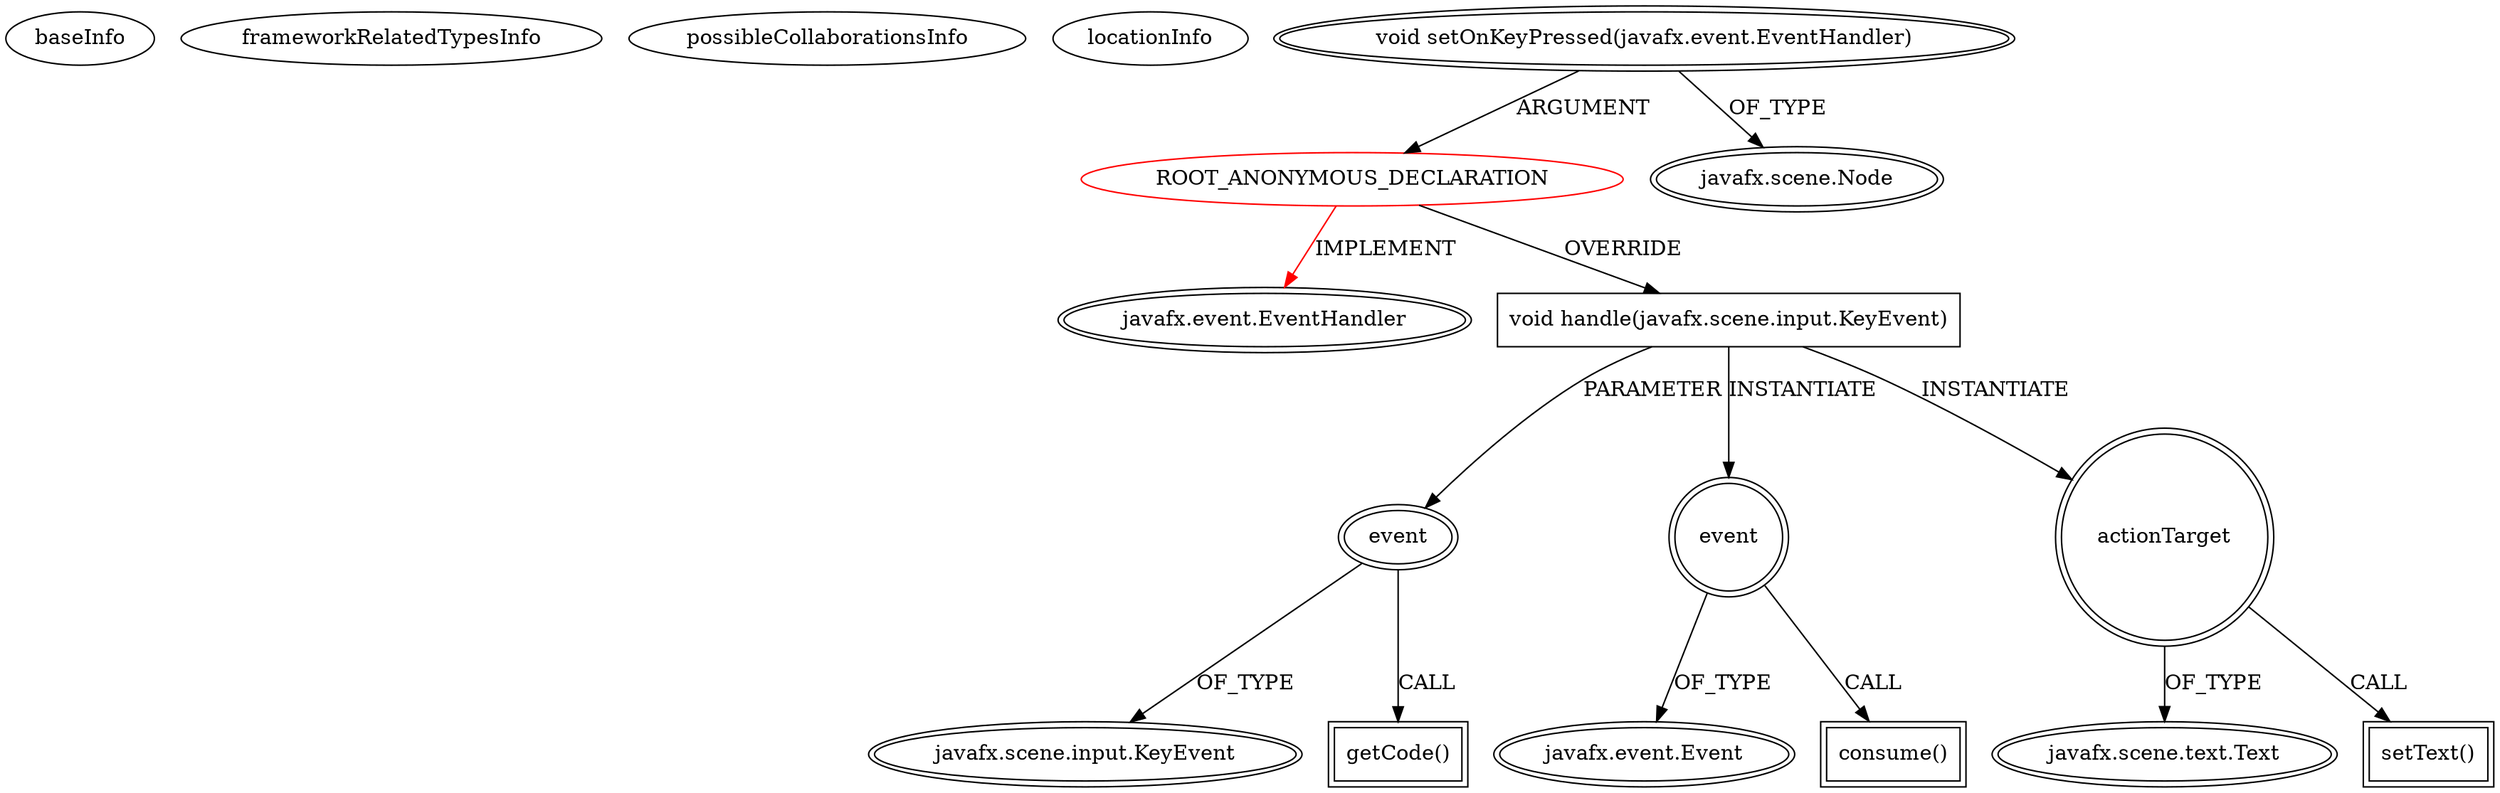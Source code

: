 digraph {
baseInfo[graphId=4188,category="extension_graph",isAnonymous=true,possibleRelation=false]
frameworkRelatedTypesInfo[0="javafx.event.EventHandler"]
possibleCollaborationsInfo[]
locationInfo[projectName="simonsimonsimonsimonsimon-goserver",filePath="/simonsimonsimonsimonsimon-goserver/goserver-master/GoCS/src/spielplatz/JavaFXExample.java",contextSignature="void start(javafx.stage.Stage)",graphId="4188"]
0[label="ROOT_ANONYMOUS_DECLARATION",vertexType="ROOT_ANONYMOUS_DECLARATION",isFrameworkType=false,color=red]
1[label="javafx.event.EventHandler",vertexType="FRAMEWORK_INTERFACE_TYPE",isFrameworkType=true,peripheries=2]
2[label="void setOnKeyPressed(javafx.event.EventHandler)",vertexType="OUTSIDE_CALL",isFrameworkType=true,peripheries=2]
3[label="javafx.scene.Node",vertexType="FRAMEWORK_CLASS_TYPE",isFrameworkType=true,peripheries=2]
4[label="void handle(javafx.scene.input.KeyEvent)",vertexType="OVERRIDING_METHOD_DECLARATION",isFrameworkType=false,shape=box]
5[label="event",vertexType="PARAMETER_DECLARATION",isFrameworkType=true,peripheries=2]
6[label="javafx.scene.input.KeyEvent",vertexType="FRAMEWORK_CLASS_TYPE",isFrameworkType=true,peripheries=2]
8[label="getCode()",vertexType="INSIDE_CALL",isFrameworkType=true,peripheries=2,shape=box]
9[label="event",vertexType="VARIABLE_EXPRESION",isFrameworkType=true,peripheries=2,shape=circle]
11[label="javafx.event.Event",vertexType="FRAMEWORK_CLASS_TYPE",isFrameworkType=true,peripheries=2]
10[label="consume()",vertexType="INSIDE_CALL",isFrameworkType=true,peripheries=2,shape=box]
12[label="actionTarget",vertexType="VARIABLE_EXPRESION",isFrameworkType=true,peripheries=2,shape=circle]
14[label="javafx.scene.text.Text",vertexType="FRAMEWORK_CLASS_TYPE",isFrameworkType=true,peripheries=2]
13[label="setText()",vertexType="INSIDE_CALL",isFrameworkType=true,peripheries=2,shape=box]
0->1[label="IMPLEMENT",color=red]
2->0[label="ARGUMENT"]
2->3[label="OF_TYPE"]
0->4[label="OVERRIDE"]
5->6[label="OF_TYPE"]
4->5[label="PARAMETER"]
5->8[label="CALL"]
4->9[label="INSTANTIATE"]
9->11[label="OF_TYPE"]
9->10[label="CALL"]
4->12[label="INSTANTIATE"]
12->14[label="OF_TYPE"]
12->13[label="CALL"]
}
